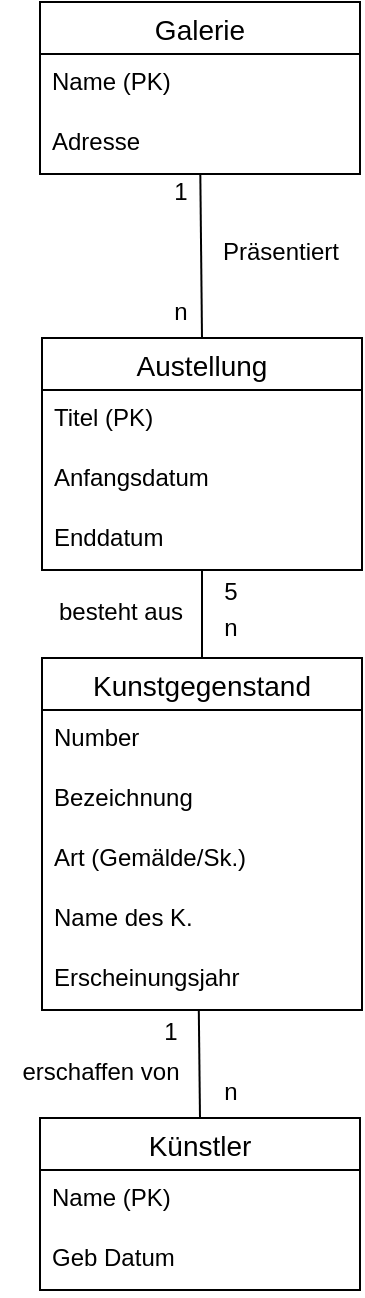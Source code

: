 <mxfile version="21.7.5" type="device">
  <diagram name="Seite-1" id="8DZ6ktBUUjbD73-4zM7R">
    <mxGraphModel dx="807" dy="1022" grid="1" gridSize="10" guides="1" tooltips="1" connect="1" arrows="1" fold="1" page="1" pageScale="1" pageWidth="827" pageHeight="1169" math="0" shadow="0">
      <root>
        <mxCell id="0" />
        <mxCell id="1" parent="0" />
        <mxCell id="8etzVlLzd9boPv5ARrXS-70" value="Galerie" style="swimlane;fontStyle=0;childLayout=stackLayout;horizontal=1;startSize=26;horizontalStack=0;resizeParent=1;resizeParentMax=0;resizeLast=0;collapsible=1;marginBottom=0;align=center;fontSize=14;" vertex="1" parent="1">
          <mxGeometry x="343" y="60" width="160" height="86" as="geometry" />
        </mxCell>
        <mxCell id="8etzVlLzd9boPv5ARrXS-71" value="Name (PK)" style="text;strokeColor=none;fillColor=none;spacingLeft=4;spacingRight=4;overflow=hidden;rotatable=0;points=[[0,0.5],[1,0.5]];portConstraint=eastwest;fontSize=12;whiteSpace=wrap;html=1;" vertex="1" parent="8etzVlLzd9boPv5ARrXS-70">
          <mxGeometry y="26" width="160" height="30" as="geometry" />
        </mxCell>
        <mxCell id="8etzVlLzd9boPv5ARrXS-72" value="Adresse" style="text;strokeColor=none;fillColor=none;spacingLeft=4;spacingRight=4;overflow=hidden;rotatable=0;points=[[0,0.5],[1,0.5]];portConstraint=eastwest;fontSize=12;whiteSpace=wrap;html=1;" vertex="1" parent="8etzVlLzd9boPv5ARrXS-70">
          <mxGeometry y="56" width="160" height="30" as="geometry" />
        </mxCell>
        <mxCell id="8etzVlLzd9boPv5ARrXS-74" value="Austellung" style="swimlane;fontStyle=0;childLayout=stackLayout;horizontal=1;startSize=26;horizontalStack=0;resizeParent=1;resizeParentMax=0;resizeLast=0;collapsible=1;marginBottom=0;align=center;fontSize=14;" vertex="1" parent="1">
          <mxGeometry x="344" y="228" width="160" height="116" as="geometry" />
        </mxCell>
        <mxCell id="8etzVlLzd9boPv5ARrXS-75" value="Titel (PK)" style="text;strokeColor=none;fillColor=none;spacingLeft=4;spacingRight=4;overflow=hidden;rotatable=0;points=[[0,0.5],[1,0.5]];portConstraint=eastwest;fontSize=12;whiteSpace=wrap;html=1;" vertex="1" parent="8etzVlLzd9boPv5ARrXS-74">
          <mxGeometry y="26" width="160" height="30" as="geometry" />
        </mxCell>
        <mxCell id="8etzVlLzd9boPv5ARrXS-76" value="Anfangsdatum" style="text;strokeColor=none;fillColor=none;spacingLeft=4;spacingRight=4;overflow=hidden;rotatable=0;points=[[0,0.5],[1,0.5]];portConstraint=eastwest;fontSize=12;whiteSpace=wrap;html=1;" vertex="1" parent="8etzVlLzd9boPv5ARrXS-74">
          <mxGeometry y="56" width="160" height="30" as="geometry" />
        </mxCell>
        <mxCell id="8etzVlLzd9boPv5ARrXS-77" value="Enddatum" style="text;strokeColor=none;fillColor=none;spacingLeft=4;spacingRight=4;overflow=hidden;rotatable=0;points=[[0,0.5],[1,0.5]];portConstraint=eastwest;fontSize=12;whiteSpace=wrap;html=1;" vertex="1" parent="8etzVlLzd9boPv5ARrXS-74">
          <mxGeometry y="86" width="160" height="30" as="geometry" />
        </mxCell>
        <mxCell id="8etzVlLzd9boPv5ARrXS-78" value="Kunstgegenstand" style="swimlane;fontStyle=0;childLayout=stackLayout;horizontal=1;startSize=26;horizontalStack=0;resizeParent=1;resizeParentMax=0;resizeLast=0;collapsible=1;marginBottom=0;align=center;fontSize=14;" vertex="1" parent="1">
          <mxGeometry x="344" y="388" width="160" height="176" as="geometry" />
        </mxCell>
        <mxCell id="8etzVlLzd9boPv5ARrXS-79" value="Number" style="text;strokeColor=none;fillColor=none;spacingLeft=4;spacingRight=4;overflow=hidden;rotatable=0;points=[[0,0.5],[1,0.5]];portConstraint=eastwest;fontSize=12;whiteSpace=wrap;html=1;" vertex="1" parent="8etzVlLzd9boPv5ARrXS-78">
          <mxGeometry y="26" width="160" height="30" as="geometry" />
        </mxCell>
        <mxCell id="8etzVlLzd9boPv5ARrXS-80" value="Bezeichnung" style="text;strokeColor=none;fillColor=none;spacingLeft=4;spacingRight=4;overflow=hidden;rotatable=0;points=[[0,0.5],[1,0.5]];portConstraint=eastwest;fontSize=12;whiteSpace=wrap;html=1;" vertex="1" parent="8etzVlLzd9boPv5ARrXS-78">
          <mxGeometry y="56" width="160" height="30" as="geometry" />
        </mxCell>
        <mxCell id="8etzVlLzd9boPv5ARrXS-81" value="Art (Gemälde/Sk.)" style="text;strokeColor=none;fillColor=none;spacingLeft=4;spacingRight=4;overflow=hidden;rotatable=0;points=[[0,0.5],[1,0.5]];portConstraint=eastwest;fontSize=12;whiteSpace=wrap;html=1;" vertex="1" parent="8etzVlLzd9boPv5ARrXS-78">
          <mxGeometry y="86" width="160" height="30" as="geometry" />
        </mxCell>
        <mxCell id="8etzVlLzd9boPv5ARrXS-82" value="Name des K." style="text;strokeColor=none;fillColor=none;spacingLeft=4;spacingRight=4;overflow=hidden;rotatable=0;points=[[0,0.5],[1,0.5]];portConstraint=eastwest;fontSize=12;whiteSpace=wrap;html=1;" vertex="1" parent="8etzVlLzd9boPv5ARrXS-78">
          <mxGeometry y="116" width="160" height="30" as="geometry" />
        </mxCell>
        <mxCell id="8etzVlLzd9boPv5ARrXS-83" value="Erscheinungsjahr" style="text;strokeColor=none;fillColor=none;spacingLeft=4;spacingRight=4;overflow=hidden;rotatable=0;points=[[0,0.5],[1,0.5]];portConstraint=eastwest;fontSize=12;whiteSpace=wrap;html=1;" vertex="1" parent="8etzVlLzd9boPv5ARrXS-78">
          <mxGeometry y="146" width="160" height="30" as="geometry" />
        </mxCell>
        <mxCell id="8etzVlLzd9boPv5ARrXS-87" value="Künstler" style="swimlane;fontStyle=0;childLayout=stackLayout;horizontal=1;startSize=26;horizontalStack=0;resizeParent=1;resizeParentMax=0;resizeLast=0;collapsible=1;marginBottom=0;align=center;fontSize=14;" vertex="1" parent="1">
          <mxGeometry x="343" y="618" width="160" height="86" as="geometry" />
        </mxCell>
        <mxCell id="8etzVlLzd9boPv5ARrXS-88" value="Name (PK)" style="text;strokeColor=none;fillColor=none;spacingLeft=4;spacingRight=4;overflow=hidden;rotatable=0;points=[[0,0.5],[1,0.5]];portConstraint=eastwest;fontSize=12;whiteSpace=wrap;html=1;" vertex="1" parent="8etzVlLzd9boPv5ARrXS-87">
          <mxGeometry y="26" width="160" height="30" as="geometry" />
        </mxCell>
        <mxCell id="8etzVlLzd9boPv5ARrXS-89" value="Geb Datum" style="text;strokeColor=none;fillColor=none;spacingLeft=4;spacingRight=4;overflow=hidden;rotatable=0;points=[[0,0.5],[1,0.5]];portConstraint=eastwest;fontSize=12;whiteSpace=wrap;html=1;" vertex="1" parent="8etzVlLzd9boPv5ARrXS-87">
          <mxGeometry y="56" width="160" height="30" as="geometry" />
        </mxCell>
        <mxCell id="8etzVlLzd9boPv5ARrXS-90" value="" style="endArrow=none;html=1;rounded=0;entryX=0.501;entryY=1.003;entryDx=0;entryDy=0;entryPerimeter=0;exitX=0.5;exitY=0;exitDx=0;exitDy=0;" edge="1" parent="1" source="8etzVlLzd9boPv5ARrXS-74" target="8etzVlLzd9boPv5ARrXS-72">
          <mxGeometry width="50" height="50" relative="1" as="geometry">
            <mxPoint x="290" y="268" as="sourcePoint" />
            <mxPoint x="340" y="218" as="targetPoint" />
          </mxGeometry>
        </mxCell>
        <mxCell id="8etzVlLzd9boPv5ARrXS-91" value="" style="endArrow=none;html=1;rounded=0;entryX=0.5;entryY=1;entryDx=0;entryDy=0;exitX=0.5;exitY=0;exitDx=0;exitDy=0;" edge="1" parent="1" source="8etzVlLzd9boPv5ARrXS-78" target="8etzVlLzd9boPv5ARrXS-74">
          <mxGeometry width="50" height="50" relative="1" as="geometry">
            <mxPoint x="300" y="418" as="sourcePoint" />
            <mxPoint x="350" y="368" as="targetPoint" />
          </mxGeometry>
        </mxCell>
        <mxCell id="8etzVlLzd9boPv5ARrXS-92" value="" style="endArrow=none;html=1;rounded=0;entryX=0.49;entryY=0.994;entryDx=0;entryDy=0;entryPerimeter=0;exitX=0.5;exitY=0;exitDx=0;exitDy=0;" edge="1" parent="1" source="8etzVlLzd9boPv5ARrXS-87" target="8etzVlLzd9boPv5ARrXS-83">
          <mxGeometry width="50" height="50" relative="1" as="geometry">
            <mxPoint x="300" y="648" as="sourcePoint" />
            <mxPoint x="350" y="598" as="targetPoint" />
          </mxGeometry>
        </mxCell>
        <mxCell id="8etzVlLzd9boPv5ARrXS-93" value="Präsentiert" style="text;html=1;align=center;verticalAlign=middle;resizable=0;points=[];autosize=1;strokeColor=none;fillColor=none;" vertex="1" parent="1">
          <mxGeometry x="423" y="170" width="80" height="30" as="geometry" />
        </mxCell>
        <mxCell id="8etzVlLzd9boPv5ARrXS-94" value="1" style="text;html=1;align=center;verticalAlign=middle;resizable=0;points=[];autosize=1;strokeColor=none;fillColor=none;" vertex="1" parent="1">
          <mxGeometry x="398" y="140" width="30" height="30" as="geometry" />
        </mxCell>
        <mxCell id="8etzVlLzd9boPv5ARrXS-95" value="n" style="text;html=1;align=center;verticalAlign=middle;resizable=0;points=[];autosize=1;strokeColor=none;fillColor=none;" vertex="1" parent="1">
          <mxGeometry x="398" y="200" width="30" height="30" as="geometry" />
        </mxCell>
        <mxCell id="8etzVlLzd9boPv5ARrXS-96" value="besteht aus" style="text;html=1;align=center;verticalAlign=middle;resizable=0;points=[];autosize=1;strokeColor=none;fillColor=none;" vertex="1" parent="1">
          <mxGeometry x="338" y="350" width="90" height="30" as="geometry" />
        </mxCell>
        <mxCell id="8etzVlLzd9boPv5ARrXS-97" value="5" style="text;html=1;align=center;verticalAlign=middle;resizable=0;points=[];autosize=1;strokeColor=none;fillColor=none;" vertex="1" parent="1">
          <mxGeometry x="423" y="340" width="30" height="30" as="geometry" />
        </mxCell>
        <mxCell id="8etzVlLzd9boPv5ARrXS-98" value="n" style="text;html=1;align=center;verticalAlign=middle;resizable=0;points=[];autosize=1;strokeColor=none;fillColor=none;" vertex="1" parent="1">
          <mxGeometry x="423" y="358" width="30" height="30" as="geometry" />
        </mxCell>
        <mxCell id="8etzVlLzd9boPv5ARrXS-99" value="1" style="text;html=1;align=center;verticalAlign=middle;resizable=0;points=[];autosize=1;strokeColor=none;fillColor=none;" vertex="1" parent="1">
          <mxGeometry x="393" y="560" width="30" height="30" as="geometry" />
        </mxCell>
        <mxCell id="8etzVlLzd9boPv5ARrXS-100" value="n" style="text;html=1;align=center;verticalAlign=middle;resizable=0;points=[];autosize=1;strokeColor=none;fillColor=none;" vertex="1" parent="1">
          <mxGeometry x="423" y="590" width="30" height="30" as="geometry" />
        </mxCell>
        <mxCell id="8etzVlLzd9boPv5ARrXS-102" value="erschaffen von" style="text;html=1;align=center;verticalAlign=middle;resizable=0;points=[];autosize=1;strokeColor=none;fillColor=none;" vertex="1" parent="1">
          <mxGeometry x="323" y="580" width="100" height="30" as="geometry" />
        </mxCell>
      </root>
    </mxGraphModel>
  </diagram>
</mxfile>
